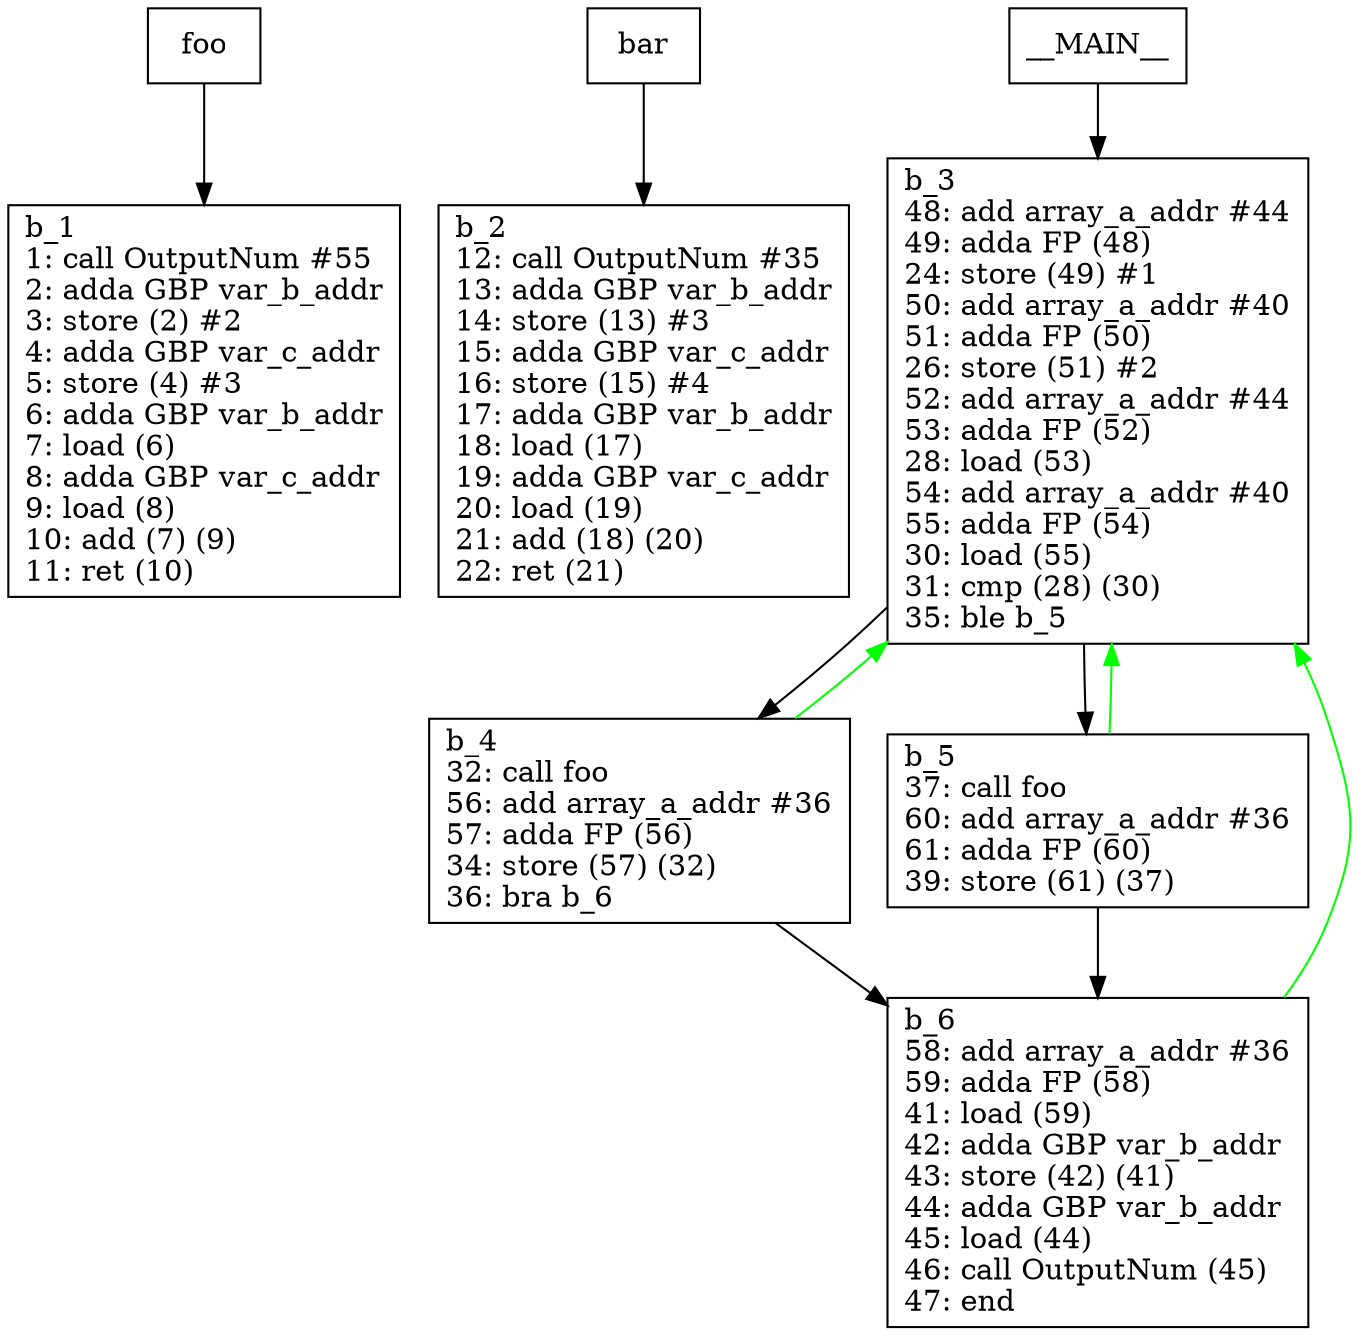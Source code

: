 digraph Computation {
node [shape=box];
foo -> b_1;
b_1 [label="b_1\l1: call OutputNum #55\l2: adda GBP var_b_addr\l3: store (2) #2\l4: adda GBP var_c_addr\l5: store (4) #3\l6: adda GBP var_b_addr\l7: load (6)\l8: adda GBP var_c_addr\l9: load (8)\l10: add (7) (9)\l11: ret (10)\l"]
bar -> b_2;
b_2 [label="b_2\l12: call OutputNum #35\l13: adda GBP var_b_addr\l14: store (13) #3\l15: adda GBP var_c_addr\l16: store (15) #4\l17: adda GBP var_b_addr\l18: load (17)\l19: adda GBP var_c_addr\l20: load (19)\l21: add (18) (20)\l22: ret (21)\l"]
__MAIN__ -> b_3;
b_3 [label="b_3\l48: add array_a_addr #44\l49: adda FP (48)\l24: store (49) #1\l50: add array_a_addr #40\l51: adda FP (50)\l26: store (51) #2\l52: add array_a_addr #44\l53: adda FP (52)\l28: load (53)\l54: add array_a_addr #40\l55: adda FP (54)\l30: load (55)\l31: cmp (28) (30)\l35: ble b_5\l"]
b_3 -> b_4;
b_4 [label="b_4\l32: call foo\l56: add array_a_addr #36\l57: adda FP (56)\l34: store (57) (32)\l36: bra b_6\l"]
b_4 -> b_6;
b_6 [label="b_6\l58: add array_a_addr #36\l59: adda FP (58)\l41: load (59)\l42: adda GBP var_b_addr\l43: store (42) (41)\l44: adda GBP var_b_addr\l45: load (44)\l46: call OutputNum (45)\l47: end\l"]
b_6 -> b_3[color="green"];
b_4 -> b_3[color="green"];
b_3 -> b_5;
b_5 [label="b_5\l37: call foo\l60: add array_a_addr #36\l61: adda FP (60)\l39: store (61) (37)\l"]
b_5 -> b_6;
b_5 -> b_3[color="green"];
}